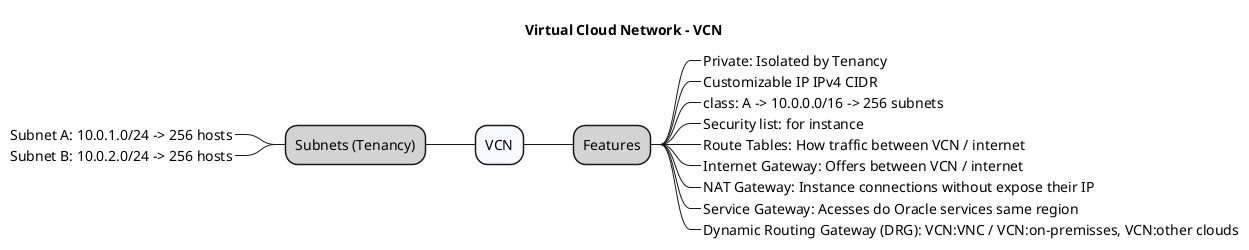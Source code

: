 @startmindmap

Title "Virtual Cloud Network - VCN"

*[#F8F8FF]  VCN

**[#LightGray] Features

***_ Private: Isolated by Tenancy
***_ Customizable IP IPv4 CIDR
***_ class: A -> 10.0.0.0/16 -> 256 subnets
***_ Security list: for instance
***_ Route Tables: How traffic between VCN / internet
***_ Internet Gateway: Offers between VCN / internet
***_ NAT Gateway: Instance connections without expose their IP
***_ Service Gateway: Acesses do Oracle services same region
***_ Dynamic Routing Gateway (DRG): VCN:VNC / VCN:on-premisses, VCN:other clouds

left side

**[#LightGray]  Subnets (Tenancy)
***_ Subnet A: 10.0.1.0/24 -> 256 hosts
***_ Subnet B: 10.0.2.0/24 -> 256 hosts

@endmindmap